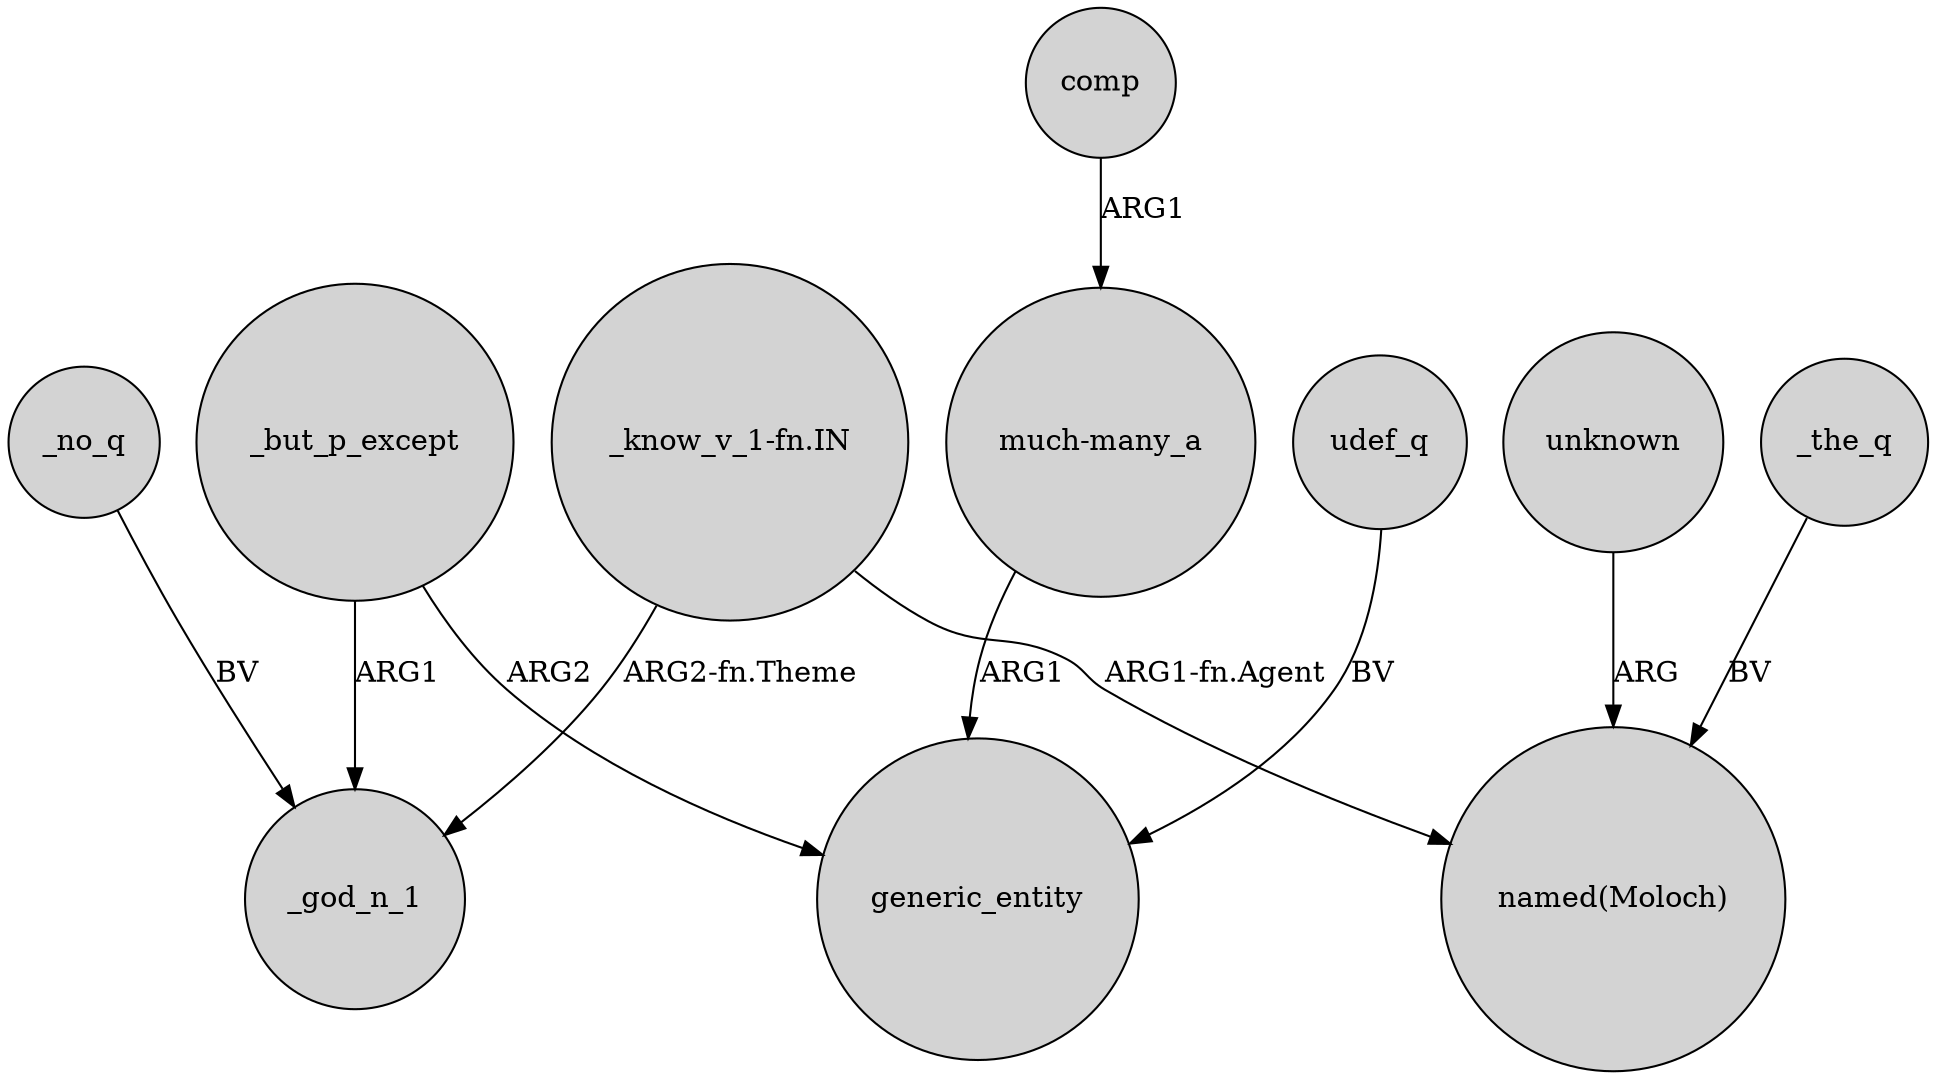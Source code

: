 digraph {
	node [shape=circle style=filled]
	"_know_v_1-fn.IN" -> _god_n_1 [label="ARG2-fn.Theme"]
	comp -> "much-many_a" [label=ARG1]
	_no_q -> _god_n_1 [label=BV]
	unknown -> "named(Moloch)" [label=ARG]
	udef_q -> generic_entity [label=BV]
	_but_p_except -> generic_entity [label=ARG2]
	"_know_v_1-fn.IN" -> "named(Moloch)" [label="ARG1-fn.Agent"]
	_but_p_except -> _god_n_1 [label=ARG1]
	"much-many_a" -> generic_entity [label=ARG1]
	_the_q -> "named(Moloch)" [label=BV]
}
